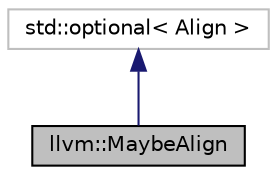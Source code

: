 digraph "llvm::MaybeAlign"
{
 // LATEX_PDF_SIZE
  bgcolor="transparent";
  edge [fontname="Helvetica",fontsize="10",labelfontname="Helvetica",labelfontsize="10"];
  node [fontname="Helvetica",fontsize="10",shape=record];
  Node1 [label="llvm::MaybeAlign",height=0.2,width=0.4,color="black", fillcolor="grey75", style="filled", fontcolor="black",tooltip="This struct is a compact representation of a valid (power of two) or undefined (0) alignment."];
  Node2 -> Node1 [dir="back",color="midnightblue",fontsize="10",style="solid",fontname="Helvetica"];
  Node2 [label="std::optional\< Align \>",height=0.2,width=0.4,color="grey75",tooltip=" "];
}
